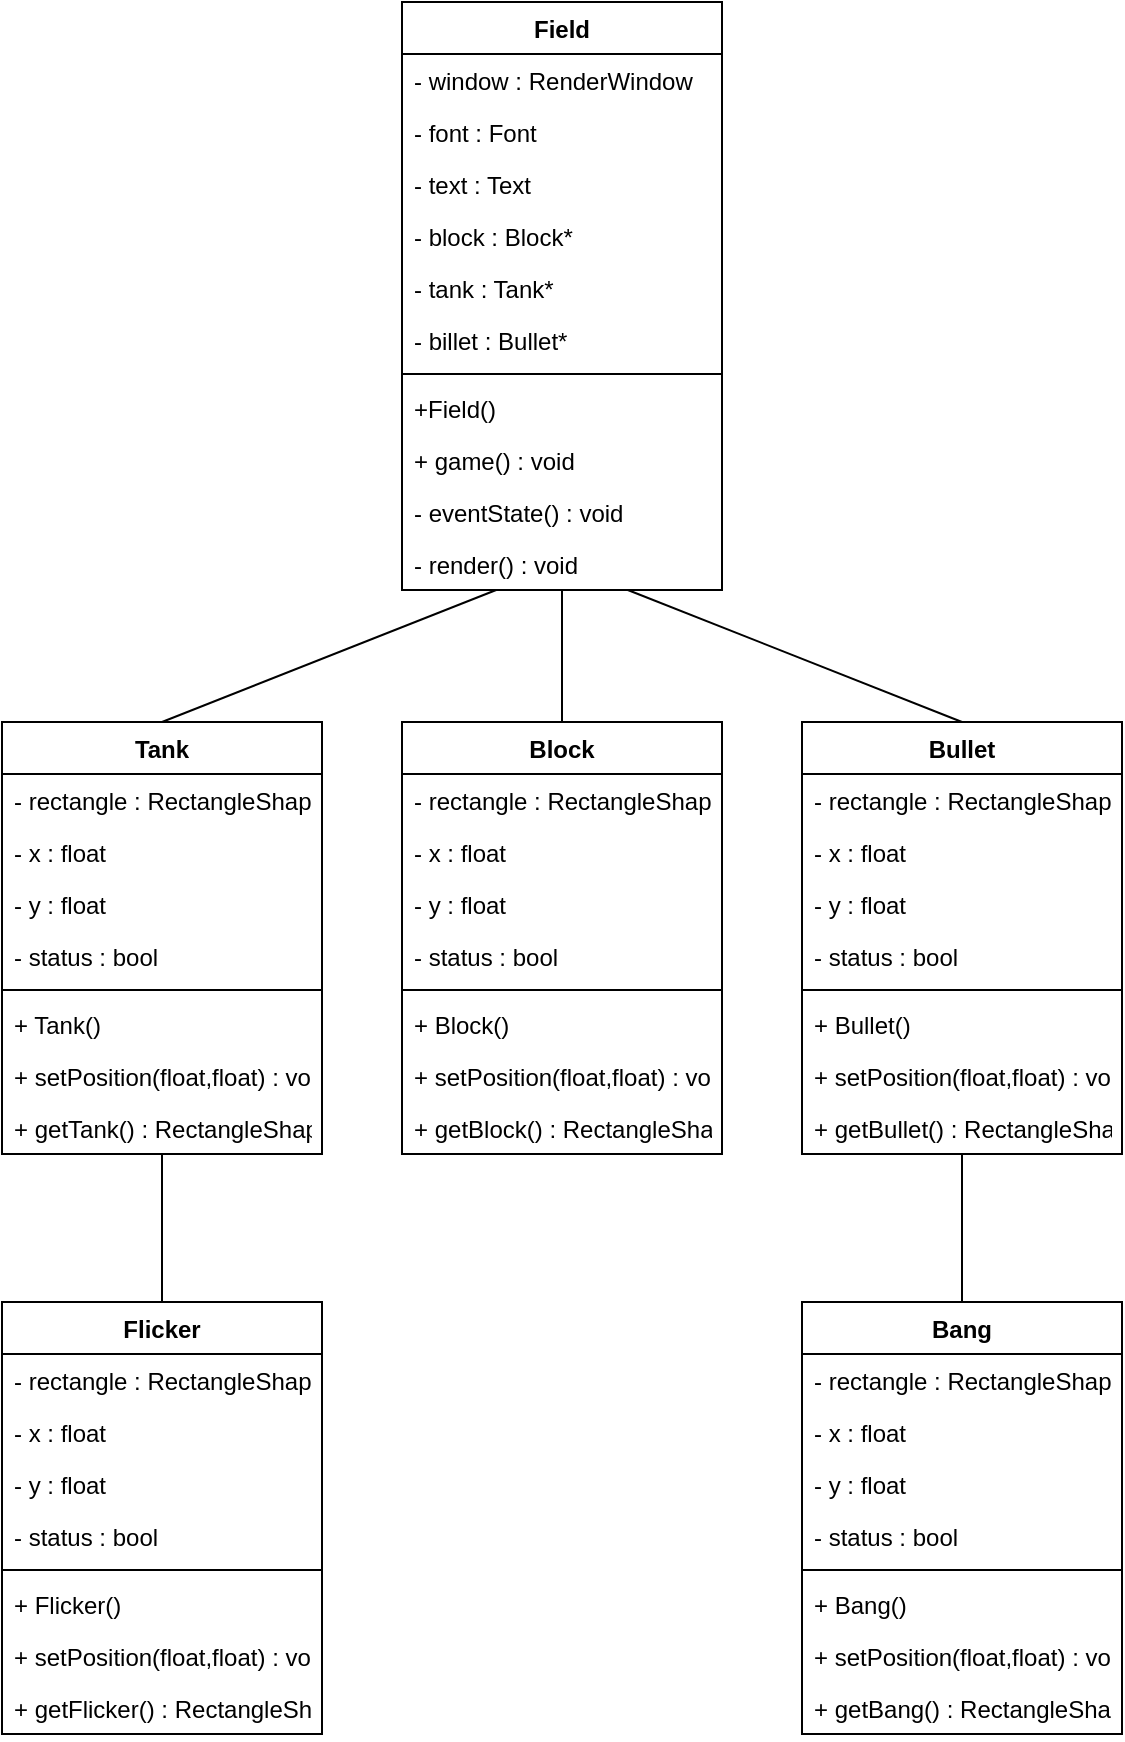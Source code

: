 <mxfile version="20.2.5" type="device"><diagram id="d5rRIg_CVECwPVppoROi" name="Страница 1"><mxGraphModel dx="1422" dy="1874" grid="1" gridSize="10" guides="1" tooltips="1" connect="1" arrows="1" fold="1" page="1" pageScale="1" pageWidth="827" pageHeight="1169" math="0" shadow="0"><root><mxCell id="0"/><mxCell id="1" parent="0"/><mxCell id="lC0jN8It00eO7qsdGTNL-17" value="Field" style="swimlane;fontStyle=1;align=center;verticalAlign=top;childLayout=stackLayout;horizontal=1;startSize=26;horizontalStack=0;resizeParent=1;resizeParentMax=0;resizeLast=0;collapsible=1;marginBottom=0;" vertex="1" parent="1"><mxGeometry x="330" y="-1120" width="160" height="294" as="geometry"/></mxCell><mxCell id="lC0jN8It00eO7qsdGTNL-18" value="- window : RenderWindow" style="text;strokeColor=none;fillColor=none;align=left;verticalAlign=top;spacingLeft=4;spacingRight=4;overflow=hidden;rotatable=0;points=[[0,0.5],[1,0.5]];portConstraint=eastwest;" vertex="1" parent="lC0jN8It00eO7qsdGTNL-17"><mxGeometry y="26" width="160" height="26" as="geometry"/></mxCell><mxCell id="lC0jN8It00eO7qsdGTNL-34" value="- font : Font" style="text;strokeColor=none;fillColor=none;align=left;verticalAlign=top;spacingLeft=4;spacingRight=4;overflow=hidden;rotatable=0;points=[[0,0.5],[1,0.5]];portConstraint=eastwest;" vertex="1" parent="lC0jN8It00eO7qsdGTNL-17"><mxGeometry y="52" width="160" height="26" as="geometry"/></mxCell><mxCell id="lC0jN8It00eO7qsdGTNL-36" value="- text : Text" style="text;strokeColor=none;fillColor=none;align=left;verticalAlign=top;spacingLeft=4;spacingRight=4;overflow=hidden;rotatable=0;points=[[0,0.5],[1,0.5]];portConstraint=eastwest;" vertex="1" parent="lC0jN8It00eO7qsdGTNL-17"><mxGeometry y="78" width="160" height="26" as="geometry"/></mxCell><mxCell id="lC0jN8It00eO7qsdGTNL-35" value="- block : Block*" style="text;strokeColor=none;fillColor=none;align=left;verticalAlign=top;spacingLeft=4;spacingRight=4;overflow=hidden;rotatable=0;points=[[0,0.5],[1,0.5]];portConstraint=eastwest;" vertex="1" parent="lC0jN8It00eO7qsdGTNL-17"><mxGeometry y="104" width="160" height="26" as="geometry"/></mxCell><mxCell id="lC0jN8It00eO7qsdGTNL-37" value="- tank : Tank*" style="text;strokeColor=none;fillColor=none;align=left;verticalAlign=top;spacingLeft=4;spacingRight=4;overflow=hidden;rotatable=0;points=[[0,0.5],[1,0.5]];portConstraint=eastwest;" vertex="1" parent="lC0jN8It00eO7qsdGTNL-17"><mxGeometry y="130" width="160" height="26" as="geometry"/></mxCell><mxCell id="lC0jN8It00eO7qsdGTNL-38" value="- billet : Bullet*" style="text;strokeColor=none;fillColor=none;align=left;verticalAlign=top;spacingLeft=4;spacingRight=4;overflow=hidden;rotatable=0;points=[[0,0.5],[1,0.5]];portConstraint=eastwest;" vertex="1" parent="lC0jN8It00eO7qsdGTNL-17"><mxGeometry y="156" width="160" height="26" as="geometry"/></mxCell><mxCell id="lC0jN8It00eO7qsdGTNL-19" value="" style="line;strokeWidth=1;fillColor=none;align=left;verticalAlign=middle;spacingTop=-1;spacingLeft=3;spacingRight=3;rotatable=0;labelPosition=right;points=[];portConstraint=eastwest;" vertex="1" parent="lC0jN8It00eO7qsdGTNL-17"><mxGeometry y="182" width="160" height="8" as="geometry"/></mxCell><mxCell id="lC0jN8It00eO7qsdGTNL-20" value="+Field()" style="text;strokeColor=none;fillColor=none;align=left;verticalAlign=top;spacingLeft=4;spacingRight=4;overflow=hidden;rotatable=0;points=[[0,0.5],[1,0.5]];portConstraint=eastwest;" vertex="1" parent="lC0jN8It00eO7qsdGTNL-17"><mxGeometry y="190" width="160" height="26" as="geometry"/></mxCell><mxCell id="lC0jN8It00eO7qsdGTNL-39" value="+ game() : void" style="text;strokeColor=none;fillColor=none;align=left;verticalAlign=top;spacingLeft=4;spacingRight=4;overflow=hidden;rotatable=0;points=[[0,0.5],[1,0.5]];portConstraint=eastwest;" vertex="1" parent="lC0jN8It00eO7qsdGTNL-17"><mxGeometry y="216" width="160" height="26" as="geometry"/></mxCell><mxCell id="lC0jN8It00eO7qsdGTNL-41" value="- eventState() : void" style="text;strokeColor=none;fillColor=none;align=left;verticalAlign=top;spacingLeft=4;spacingRight=4;overflow=hidden;rotatable=0;points=[[0,0.5],[1,0.5]];portConstraint=eastwest;" vertex="1" parent="lC0jN8It00eO7qsdGTNL-17"><mxGeometry y="242" width="160" height="26" as="geometry"/></mxCell><mxCell id="lC0jN8It00eO7qsdGTNL-40" value="- render() : void" style="text;strokeColor=none;fillColor=none;align=left;verticalAlign=top;spacingLeft=4;spacingRight=4;overflow=hidden;rotatable=0;points=[[0,0.5],[1,0.5]];portConstraint=eastwest;" vertex="1" parent="lC0jN8It00eO7qsdGTNL-17"><mxGeometry y="268" width="160" height="26" as="geometry"/></mxCell><mxCell id="lC0jN8It00eO7qsdGTNL-25" value="Tank" style="swimlane;fontStyle=1;align=center;verticalAlign=top;childLayout=stackLayout;horizontal=1;startSize=26;horizontalStack=0;resizeParent=1;resizeParentMax=0;resizeLast=0;collapsible=1;marginBottom=0;" vertex="1" parent="1"><mxGeometry x="130" y="-760" width="160" height="216" as="geometry"/></mxCell><mxCell id="lC0jN8It00eO7qsdGTNL-26" value="- rectangle : RectangleShape" style="text;strokeColor=none;fillColor=none;align=left;verticalAlign=top;spacingLeft=4;spacingRight=4;overflow=hidden;rotatable=0;points=[[0,0.5],[1,0.5]];portConstraint=eastwest;" vertex="1" parent="lC0jN8It00eO7qsdGTNL-25"><mxGeometry y="26" width="160" height="26" as="geometry"/></mxCell><mxCell id="lC0jN8It00eO7qsdGTNL-43" value="- x : float" style="text;strokeColor=none;fillColor=none;align=left;verticalAlign=top;spacingLeft=4;spacingRight=4;overflow=hidden;rotatable=0;points=[[0,0.5],[1,0.5]];portConstraint=eastwest;" vertex="1" parent="lC0jN8It00eO7qsdGTNL-25"><mxGeometry y="52" width="160" height="26" as="geometry"/></mxCell><mxCell id="lC0jN8It00eO7qsdGTNL-44" value="- y : float" style="text;strokeColor=none;fillColor=none;align=left;verticalAlign=top;spacingLeft=4;spacingRight=4;overflow=hidden;rotatable=0;points=[[0,0.5],[1,0.5]];portConstraint=eastwest;" vertex="1" parent="lC0jN8It00eO7qsdGTNL-25"><mxGeometry y="78" width="160" height="26" as="geometry"/></mxCell><mxCell id="lC0jN8It00eO7qsdGTNL-42" value="- status : bool" style="text;strokeColor=none;fillColor=none;align=left;verticalAlign=top;spacingLeft=4;spacingRight=4;overflow=hidden;rotatable=0;points=[[0,0.5],[1,0.5]];portConstraint=eastwest;" vertex="1" parent="lC0jN8It00eO7qsdGTNL-25"><mxGeometry y="104" width="160" height="26" as="geometry"/></mxCell><mxCell id="lC0jN8It00eO7qsdGTNL-27" value="" style="line;strokeWidth=1;fillColor=none;align=left;verticalAlign=middle;spacingTop=-1;spacingLeft=3;spacingRight=3;rotatable=0;labelPosition=right;points=[];portConstraint=eastwest;" vertex="1" parent="lC0jN8It00eO7qsdGTNL-25"><mxGeometry y="130" width="160" height="8" as="geometry"/></mxCell><mxCell id="lC0jN8It00eO7qsdGTNL-28" value="+ Tank()" style="text;strokeColor=none;fillColor=none;align=left;verticalAlign=top;spacingLeft=4;spacingRight=4;overflow=hidden;rotatable=0;points=[[0,0.5],[1,0.5]];portConstraint=eastwest;" vertex="1" parent="lC0jN8It00eO7qsdGTNL-25"><mxGeometry y="138" width="160" height="26" as="geometry"/></mxCell><mxCell id="lC0jN8It00eO7qsdGTNL-46" value="+ setPosition(float,float) : void" style="text;strokeColor=none;fillColor=none;align=left;verticalAlign=top;spacingLeft=4;spacingRight=4;overflow=hidden;rotatable=0;points=[[0,0.5],[1,0.5]];portConstraint=eastwest;" vertex="1" parent="lC0jN8It00eO7qsdGTNL-25"><mxGeometry y="164" width="160" height="26" as="geometry"/></mxCell><mxCell id="lC0jN8It00eO7qsdGTNL-45" value="+ getTank() : RectangleShape&amp;" style="text;strokeColor=none;fillColor=none;align=left;verticalAlign=top;spacingLeft=4;spacingRight=4;overflow=hidden;rotatable=0;points=[[0,0.5],[1,0.5]];portConstraint=eastwest;" vertex="1" parent="lC0jN8It00eO7qsdGTNL-25"><mxGeometry y="190" width="160" height="26" as="geometry"/></mxCell><mxCell id="lC0jN8It00eO7qsdGTNL-29" value="" style="endArrow=none;html=1;rounded=0;" edge="1" parent="1" target="lC0jN8It00eO7qsdGTNL-40"><mxGeometry width="50" height="50" relative="1" as="geometry"><mxPoint x="410" y="-760" as="sourcePoint"/><mxPoint x="410" y="-820" as="targetPoint"/></mxGeometry></mxCell><mxCell id="lC0jN8It00eO7qsdGTNL-30" value="" style="endArrow=none;html=1;rounded=0;exitX=0.5;exitY=0;exitDx=0;exitDy=0;" edge="1" parent="1" source="lC0jN8It00eO7qsdGTNL-25" target="lC0jN8It00eO7qsdGTNL-40"><mxGeometry width="50" height="50" relative="1" as="geometry"><mxPoint x="400" y="-680" as="sourcePoint"/><mxPoint x="410" y="-840" as="targetPoint"/></mxGeometry></mxCell><mxCell id="lC0jN8It00eO7qsdGTNL-31" value="" style="endArrow=none;html=1;rounded=0;entryX=0.5;entryY=0;entryDx=0;entryDy=0;" edge="1" parent="1" source="lC0jN8It00eO7qsdGTNL-40"><mxGeometry width="50" height="50" relative="1" as="geometry"><mxPoint x="400" y="-680" as="sourcePoint"/><mxPoint x="610.0" y="-760" as="targetPoint"/></mxGeometry></mxCell><mxCell id="lC0jN8It00eO7qsdGTNL-32" value="" style="endArrow=none;html=1;rounded=0;entryX=0.5;entryY=0;entryDx=0;entryDy=0;" edge="1" parent="1" source="lC0jN8It00eO7qsdGTNL-45"><mxGeometry width="50" height="50" relative="1" as="geometry"><mxPoint x="210" y="-540" as="sourcePoint"/><mxPoint x="210" y="-470" as="targetPoint"/></mxGeometry></mxCell><mxCell id="lC0jN8It00eO7qsdGTNL-33" value="" style="endArrow=none;html=1;rounded=0;exitX=0.5;exitY=0;exitDx=0;exitDy=0;" edge="1" parent="1" source="lC0jN8It00eO7qsdGTNL-76" target="lC0jN8It00eO7qsdGTNL-66"><mxGeometry width="50" height="50" relative="1" as="geometry"><mxPoint x="610" y="-510" as="sourcePoint"/><mxPoint x="610.0" y="-674" as="targetPoint"/></mxGeometry></mxCell><mxCell id="lC0jN8It00eO7qsdGTNL-48" value="Block" style="swimlane;fontStyle=1;align=center;verticalAlign=top;childLayout=stackLayout;horizontal=1;startSize=26;horizontalStack=0;resizeParent=1;resizeParentMax=0;resizeLast=0;collapsible=1;marginBottom=0;" vertex="1" parent="1"><mxGeometry x="330" y="-760" width="160" height="216" as="geometry"/></mxCell><mxCell id="lC0jN8It00eO7qsdGTNL-49" value="- rectangle : RectangleShape" style="text;strokeColor=none;fillColor=none;align=left;verticalAlign=top;spacingLeft=4;spacingRight=4;overflow=hidden;rotatable=0;points=[[0,0.5],[1,0.5]];portConstraint=eastwest;" vertex="1" parent="lC0jN8It00eO7qsdGTNL-48"><mxGeometry y="26" width="160" height="26" as="geometry"/></mxCell><mxCell id="lC0jN8It00eO7qsdGTNL-50" value="- x : float" style="text;strokeColor=none;fillColor=none;align=left;verticalAlign=top;spacingLeft=4;spacingRight=4;overflow=hidden;rotatable=0;points=[[0,0.5],[1,0.5]];portConstraint=eastwest;" vertex="1" parent="lC0jN8It00eO7qsdGTNL-48"><mxGeometry y="52" width="160" height="26" as="geometry"/></mxCell><mxCell id="lC0jN8It00eO7qsdGTNL-51" value="- y : float" style="text;strokeColor=none;fillColor=none;align=left;verticalAlign=top;spacingLeft=4;spacingRight=4;overflow=hidden;rotatable=0;points=[[0,0.5],[1,0.5]];portConstraint=eastwest;" vertex="1" parent="lC0jN8It00eO7qsdGTNL-48"><mxGeometry y="78" width="160" height="26" as="geometry"/></mxCell><mxCell id="lC0jN8It00eO7qsdGTNL-52" value="- status : bool" style="text;strokeColor=none;fillColor=none;align=left;verticalAlign=top;spacingLeft=4;spacingRight=4;overflow=hidden;rotatable=0;points=[[0,0.5],[1,0.5]];portConstraint=eastwest;" vertex="1" parent="lC0jN8It00eO7qsdGTNL-48"><mxGeometry y="104" width="160" height="26" as="geometry"/></mxCell><mxCell id="lC0jN8It00eO7qsdGTNL-53" value="" style="line;strokeWidth=1;fillColor=none;align=left;verticalAlign=middle;spacingTop=-1;spacingLeft=3;spacingRight=3;rotatable=0;labelPosition=right;points=[];portConstraint=eastwest;" vertex="1" parent="lC0jN8It00eO7qsdGTNL-48"><mxGeometry y="130" width="160" height="8" as="geometry"/></mxCell><mxCell id="lC0jN8It00eO7qsdGTNL-54" value="+ Block()" style="text;strokeColor=none;fillColor=none;align=left;verticalAlign=top;spacingLeft=4;spacingRight=4;overflow=hidden;rotatable=0;points=[[0,0.5],[1,0.5]];portConstraint=eastwest;" vertex="1" parent="lC0jN8It00eO7qsdGTNL-48"><mxGeometry y="138" width="160" height="26" as="geometry"/></mxCell><mxCell id="lC0jN8It00eO7qsdGTNL-55" value="+ setPosition(float,float) : void" style="text;strokeColor=none;fillColor=none;align=left;verticalAlign=top;spacingLeft=4;spacingRight=4;overflow=hidden;rotatable=0;points=[[0,0.5],[1,0.5]];portConstraint=eastwest;" vertex="1" parent="lC0jN8It00eO7qsdGTNL-48"><mxGeometry y="164" width="160" height="26" as="geometry"/></mxCell><mxCell id="lC0jN8It00eO7qsdGTNL-57" value="+ getBlock() : RectangleShape&amp;" style="text;strokeColor=none;fillColor=none;align=left;verticalAlign=top;spacingLeft=4;spacingRight=4;overflow=hidden;rotatable=0;points=[[0,0.5],[1,0.5]];portConstraint=eastwest;" vertex="1" parent="lC0jN8It00eO7qsdGTNL-48"><mxGeometry y="190" width="160" height="26" as="geometry"/></mxCell><mxCell id="lC0jN8It00eO7qsdGTNL-58" value="Bullet" style="swimlane;fontStyle=1;align=center;verticalAlign=top;childLayout=stackLayout;horizontal=1;startSize=26;horizontalStack=0;resizeParent=1;resizeParentMax=0;resizeLast=0;collapsible=1;marginBottom=0;" vertex="1" parent="1"><mxGeometry x="530" y="-760" width="160" height="216" as="geometry"/></mxCell><mxCell id="lC0jN8It00eO7qsdGTNL-59" value="- rectangle : RectangleShape" style="text;strokeColor=none;fillColor=none;align=left;verticalAlign=top;spacingLeft=4;spacingRight=4;overflow=hidden;rotatable=0;points=[[0,0.5],[1,0.5]];portConstraint=eastwest;" vertex="1" parent="lC0jN8It00eO7qsdGTNL-58"><mxGeometry y="26" width="160" height="26" as="geometry"/></mxCell><mxCell id="lC0jN8It00eO7qsdGTNL-60" value="- x : float" style="text;strokeColor=none;fillColor=none;align=left;verticalAlign=top;spacingLeft=4;spacingRight=4;overflow=hidden;rotatable=0;points=[[0,0.5],[1,0.5]];portConstraint=eastwest;" vertex="1" parent="lC0jN8It00eO7qsdGTNL-58"><mxGeometry y="52" width="160" height="26" as="geometry"/></mxCell><mxCell id="lC0jN8It00eO7qsdGTNL-61" value="- y : float" style="text;strokeColor=none;fillColor=none;align=left;verticalAlign=top;spacingLeft=4;spacingRight=4;overflow=hidden;rotatable=0;points=[[0,0.5],[1,0.5]];portConstraint=eastwest;" vertex="1" parent="lC0jN8It00eO7qsdGTNL-58"><mxGeometry y="78" width="160" height="26" as="geometry"/></mxCell><mxCell id="lC0jN8It00eO7qsdGTNL-62" value="- status : bool" style="text;strokeColor=none;fillColor=none;align=left;verticalAlign=top;spacingLeft=4;spacingRight=4;overflow=hidden;rotatable=0;points=[[0,0.5],[1,0.5]];portConstraint=eastwest;" vertex="1" parent="lC0jN8It00eO7qsdGTNL-58"><mxGeometry y="104" width="160" height="26" as="geometry"/></mxCell><mxCell id="lC0jN8It00eO7qsdGTNL-63" value="" style="line;strokeWidth=1;fillColor=none;align=left;verticalAlign=middle;spacingTop=-1;spacingLeft=3;spacingRight=3;rotatable=0;labelPosition=right;points=[];portConstraint=eastwest;" vertex="1" parent="lC0jN8It00eO7qsdGTNL-58"><mxGeometry y="130" width="160" height="8" as="geometry"/></mxCell><mxCell id="lC0jN8It00eO7qsdGTNL-64" value="+ Bullet()" style="text;strokeColor=none;fillColor=none;align=left;verticalAlign=top;spacingLeft=4;spacingRight=4;overflow=hidden;rotatable=0;points=[[0,0.5],[1,0.5]];portConstraint=eastwest;" vertex="1" parent="lC0jN8It00eO7qsdGTNL-58"><mxGeometry y="138" width="160" height="26" as="geometry"/></mxCell><mxCell id="lC0jN8It00eO7qsdGTNL-65" value="+ setPosition(float,float) : void" style="text;strokeColor=none;fillColor=none;align=left;verticalAlign=top;spacingLeft=4;spacingRight=4;overflow=hidden;rotatable=0;points=[[0,0.5],[1,0.5]];portConstraint=eastwest;" vertex="1" parent="lC0jN8It00eO7qsdGTNL-58"><mxGeometry y="164" width="160" height="26" as="geometry"/></mxCell><mxCell id="lC0jN8It00eO7qsdGTNL-66" value="+ getBullet() : RectangleShape&amp;" style="text;strokeColor=none;fillColor=none;align=left;verticalAlign=top;spacingLeft=4;spacingRight=4;overflow=hidden;rotatable=0;points=[[0,0.5],[1,0.5]];portConstraint=eastwest;" vertex="1" parent="lC0jN8It00eO7qsdGTNL-58"><mxGeometry y="190" width="160" height="26" as="geometry"/></mxCell><mxCell id="lC0jN8It00eO7qsdGTNL-67" value="Flicker" style="swimlane;fontStyle=1;align=center;verticalAlign=top;childLayout=stackLayout;horizontal=1;startSize=26;horizontalStack=0;resizeParent=1;resizeParentMax=0;resizeLast=0;collapsible=1;marginBottom=0;" vertex="1" parent="1"><mxGeometry x="130" y="-470" width="160" height="216" as="geometry"/></mxCell><mxCell id="lC0jN8It00eO7qsdGTNL-68" value="- rectangle : RectangleShape" style="text;strokeColor=none;fillColor=none;align=left;verticalAlign=top;spacingLeft=4;spacingRight=4;overflow=hidden;rotatable=0;points=[[0,0.5],[1,0.5]];portConstraint=eastwest;" vertex="1" parent="lC0jN8It00eO7qsdGTNL-67"><mxGeometry y="26" width="160" height="26" as="geometry"/></mxCell><mxCell id="lC0jN8It00eO7qsdGTNL-69" value="- x : float" style="text;strokeColor=none;fillColor=none;align=left;verticalAlign=top;spacingLeft=4;spacingRight=4;overflow=hidden;rotatable=0;points=[[0,0.5],[1,0.5]];portConstraint=eastwest;" vertex="1" parent="lC0jN8It00eO7qsdGTNL-67"><mxGeometry y="52" width="160" height="26" as="geometry"/></mxCell><mxCell id="lC0jN8It00eO7qsdGTNL-70" value="- y : float" style="text;strokeColor=none;fillColor=none;align=left;verticalAlign=top;spacingLeft=4;spacingRight=4;overflow=hidden;rotatable=0;points=[[0,0.5],[1,0.5]];portConstraint=eastwest;" vertex="1" parent="lC0jN8It00eO7qsdGTNL-67"><mxGeometry y="78" width="160" height="26" as="geometry"/></mxCell><mxCell id="lC0jN8It00eO7qsdGTNL-71" value="- status : bool" style="text;strokeColor=none;fillColor=none;align=left;verticalAlign=top;spacingLeft=4;spacingRight=4;overflow=hidden;rotatable=0;points=[[0,0.5],[1,0.5]];portConstraint=eastwest;" vertex="1" parent="lC0jN8It00eO7qsdGTNL-67"><mxGeometry y="104" width="160" height="26" as="geometry"/></mxCell><mxCell id="lC0jN8It00eO7qsdGTNL-72" value="" style="line;strokeWidth=1;fillColor=none;align=left;verticalAlign=middle;spacingTop=-1;spacingLeft=3;spacingRight=3;rotatable=0;labelPosition=right;points=[];portConstraint=eastwest;" vertex="1" parent="lC0jN8It00eO7qsdGTNL-67"><mxGeometry y="130" width="160" height="8" as="geometry"/></mxCell><mxCell id="lC0jN8It00eO7qsdGTNL-73" value="+ Flicker()" style="text;strokeColor=none;fillColor=none;align=left;verticalAlign=top;spacingLeft=4;spacingRight=4;overflow=hidden;rotatable=0;points=[[0,0.5],[1,0.5]];portConstraint=eastwest;" vertex="1" parent="lC0jN8It00eO7qsdGTNL-67"><mxGeometry y="138" width="160" height="26" as="geometry"/></mxCell><mxCell id="lC0jN8It00eO7qsdGTNL-74" value="+ setPosition(float,float) : void" style="text;strokeColor=none;fillColor=none;align=left;verticalAlign=top;spacingLeft=4;spacingRight=4;overflow=hidden;rotatable=0;points=[[0,0.5],[1,0.5]];portConstraint=eastwest;" vertex="1" parent="lC0jN8It00eO7qsdGTNL-67"><mxGeometry y="164" width="160" height="26" as="geometry"/></mxCell><mxCell id="lC0jN8It00eO7qsdGTNL-75" value="+ getFlicker() : RectangleShape&amp;" style="text;strokeColor=none;fillColor=none;align=left;verticalAlign=top;spacingLeft=4;spacingRight=4;overflow=hidden;rotatable=0;points=[[0,0.5],[1,0.5]];portConstraint=eastwest;" vertex="1" parent="lC0jN8It00eO7qsdGTNL-67"><mxGeometry y="190" width="160" height="26" as="geometry"/></mxCell><mxCell id="lC0jN8It00eO7qsdGTNL-76" value="Bang" style="swimlane;fontStyle=1;align=center;verticalAlign=top;childLayout=stackLayout;horizontal=1;startSize=26;horizontalStack=0;resizeParent=1;resizeParentMax=0;resizeLast=0;collapsible=1;marginBottom=0;" vertex="1" parent="1"><mxGeometry x="530" y="-470" width="160" height="216" as="geometry"/></mxCell><mxCell id="lC0jN8It00eO7qsdGTNL-77" value="- rectangle : RectangleShape" style="text;strokeColor=none;fillColor=none;align=left;verticalAlign=top;spacingLeft=4;spacingRight=4;overflow=hidden;rotatable=0;points=[[0,0.5],[1,0.5]];portConstraint=eastwest;" vertex="1" parent="lC0jN8It00eO7qsdGTNL-76"><mxGeometry y="26" width="160" height="26" as="geometry"/></mxCell><mxCell id="lC0jN8It00eO7qsdGTNL-78" value="- x : float" style="text;strokeColor=none;fillColor=none;align=left;verticalAlign=top;spacingLeft=4;spacingRight=4;overflow=hidden;rotatable=0;points=[[0,0.5],[1,0.5]];portConstraint=eastwest;" vertex="1" parent="lC0jN8It00eO7qsdGTNL-76"><mxGeometry y="52" width="160" height="26" as="geometry"/></mxCell><mxCell id="lC0jN8It00eO7qsdGTNL-79" value="- y : float" style="text;strokeColor=none;fillColor=none;align=left;verticalAlign=top;spacingLeft=4;spacingRight=4;overflow=hidden;rotatable=0;points=[[0,0.5],[1,0.5]];portConstraint=eastwest;" vertex="1" parent="lC0jN8It00eO7qsdGTNL-76"><mxGeometry y="78" width="160" height="26" as="geometry"/></mxCell><mxCell id="lC0jN8It00eO7qsdGTNL-80" value="- status : bool" style="text;strokeColor=none;fillColor=none;align=left;verticalAlign=top;spacingLeft=4;spacingRight=4;overflow=hidden;rotatable=0;points=[[0,0.5],[1,0.5]];portConstraint=eastwest;" vertex="1" parent="lC0jN8It00eO7qsdGTNL-76"><mxGeometry y="104" width="160" height="26" as="geometry"/></mxCell><mxCell id="lC0jN8It00eO7qsdGTNL-81" value="" style="line;strokeWidth=1;fillColor=none;align=left;verticalAlign=middle;spacingTop=-1;spacingLeft=3;spacingRight=3;rotatable=0;labelPosition=right;points=[];portConstraint=eastwest;" vertex="1" parent="lC0jN8It00eO7qsdGTNL-76"><mxGeometry y="130" width="160" height="8" as="geometry"/></mxCell><mxCell id="lC0jN8It00eO7qsdGTNL-82" value="+ Bang()" style="text;strokeColor=none;fillColor=none;align=left;verticalAlign=top;spacingLeft=4;spacingRight=4;overflow=hidden;rotatable=0;points=[[0,0.5],[1,0.5]];portConstraint=eastwest;" vertex="1" parent="lC0jN8It00eO7qsdGTNL-76"><mxGeometry y="138" width="160" height="26" as="geometry"/></mxCell><mxCell id="lC0jN8It00eO7qsdGTNL-83" value="+ setPosition(float,float) : void" style="text;strokeColor=none;fillColor=none;align=left;verticalAlign=top;spacingLeft=4;spacingRight=4;overflow=hidden;rotatable=0;points=[[0,0.5],[1,0.5]];portConstraint=eastwest;" vertex="1" parent="lC0jN8It00eO7qsdGTNL-76"><mxGeometry y="164" width="160" height="26" as="geometry"/></mxCell><mxCell id="lC0jN8It00eO7qsdGTNL-84" value="+ getBang() : RectangleShape&amp;" style="text;strokeColor=none;fillColor=none;align=left;verticalAlign=top;spacingLeft=4;spacingRight=4;overflow=hidden;rotatable=0;points=[[0,0.5],[1,0.5]];portConstraint=eastwest;" vertex="1" parent="lC0jN8It00eO7qsdGTNL-76"><mxGeometry y="190" width="160" height="26" as="geometry"/></mxCell></root></mxGraphModel></diagram></mxfile>